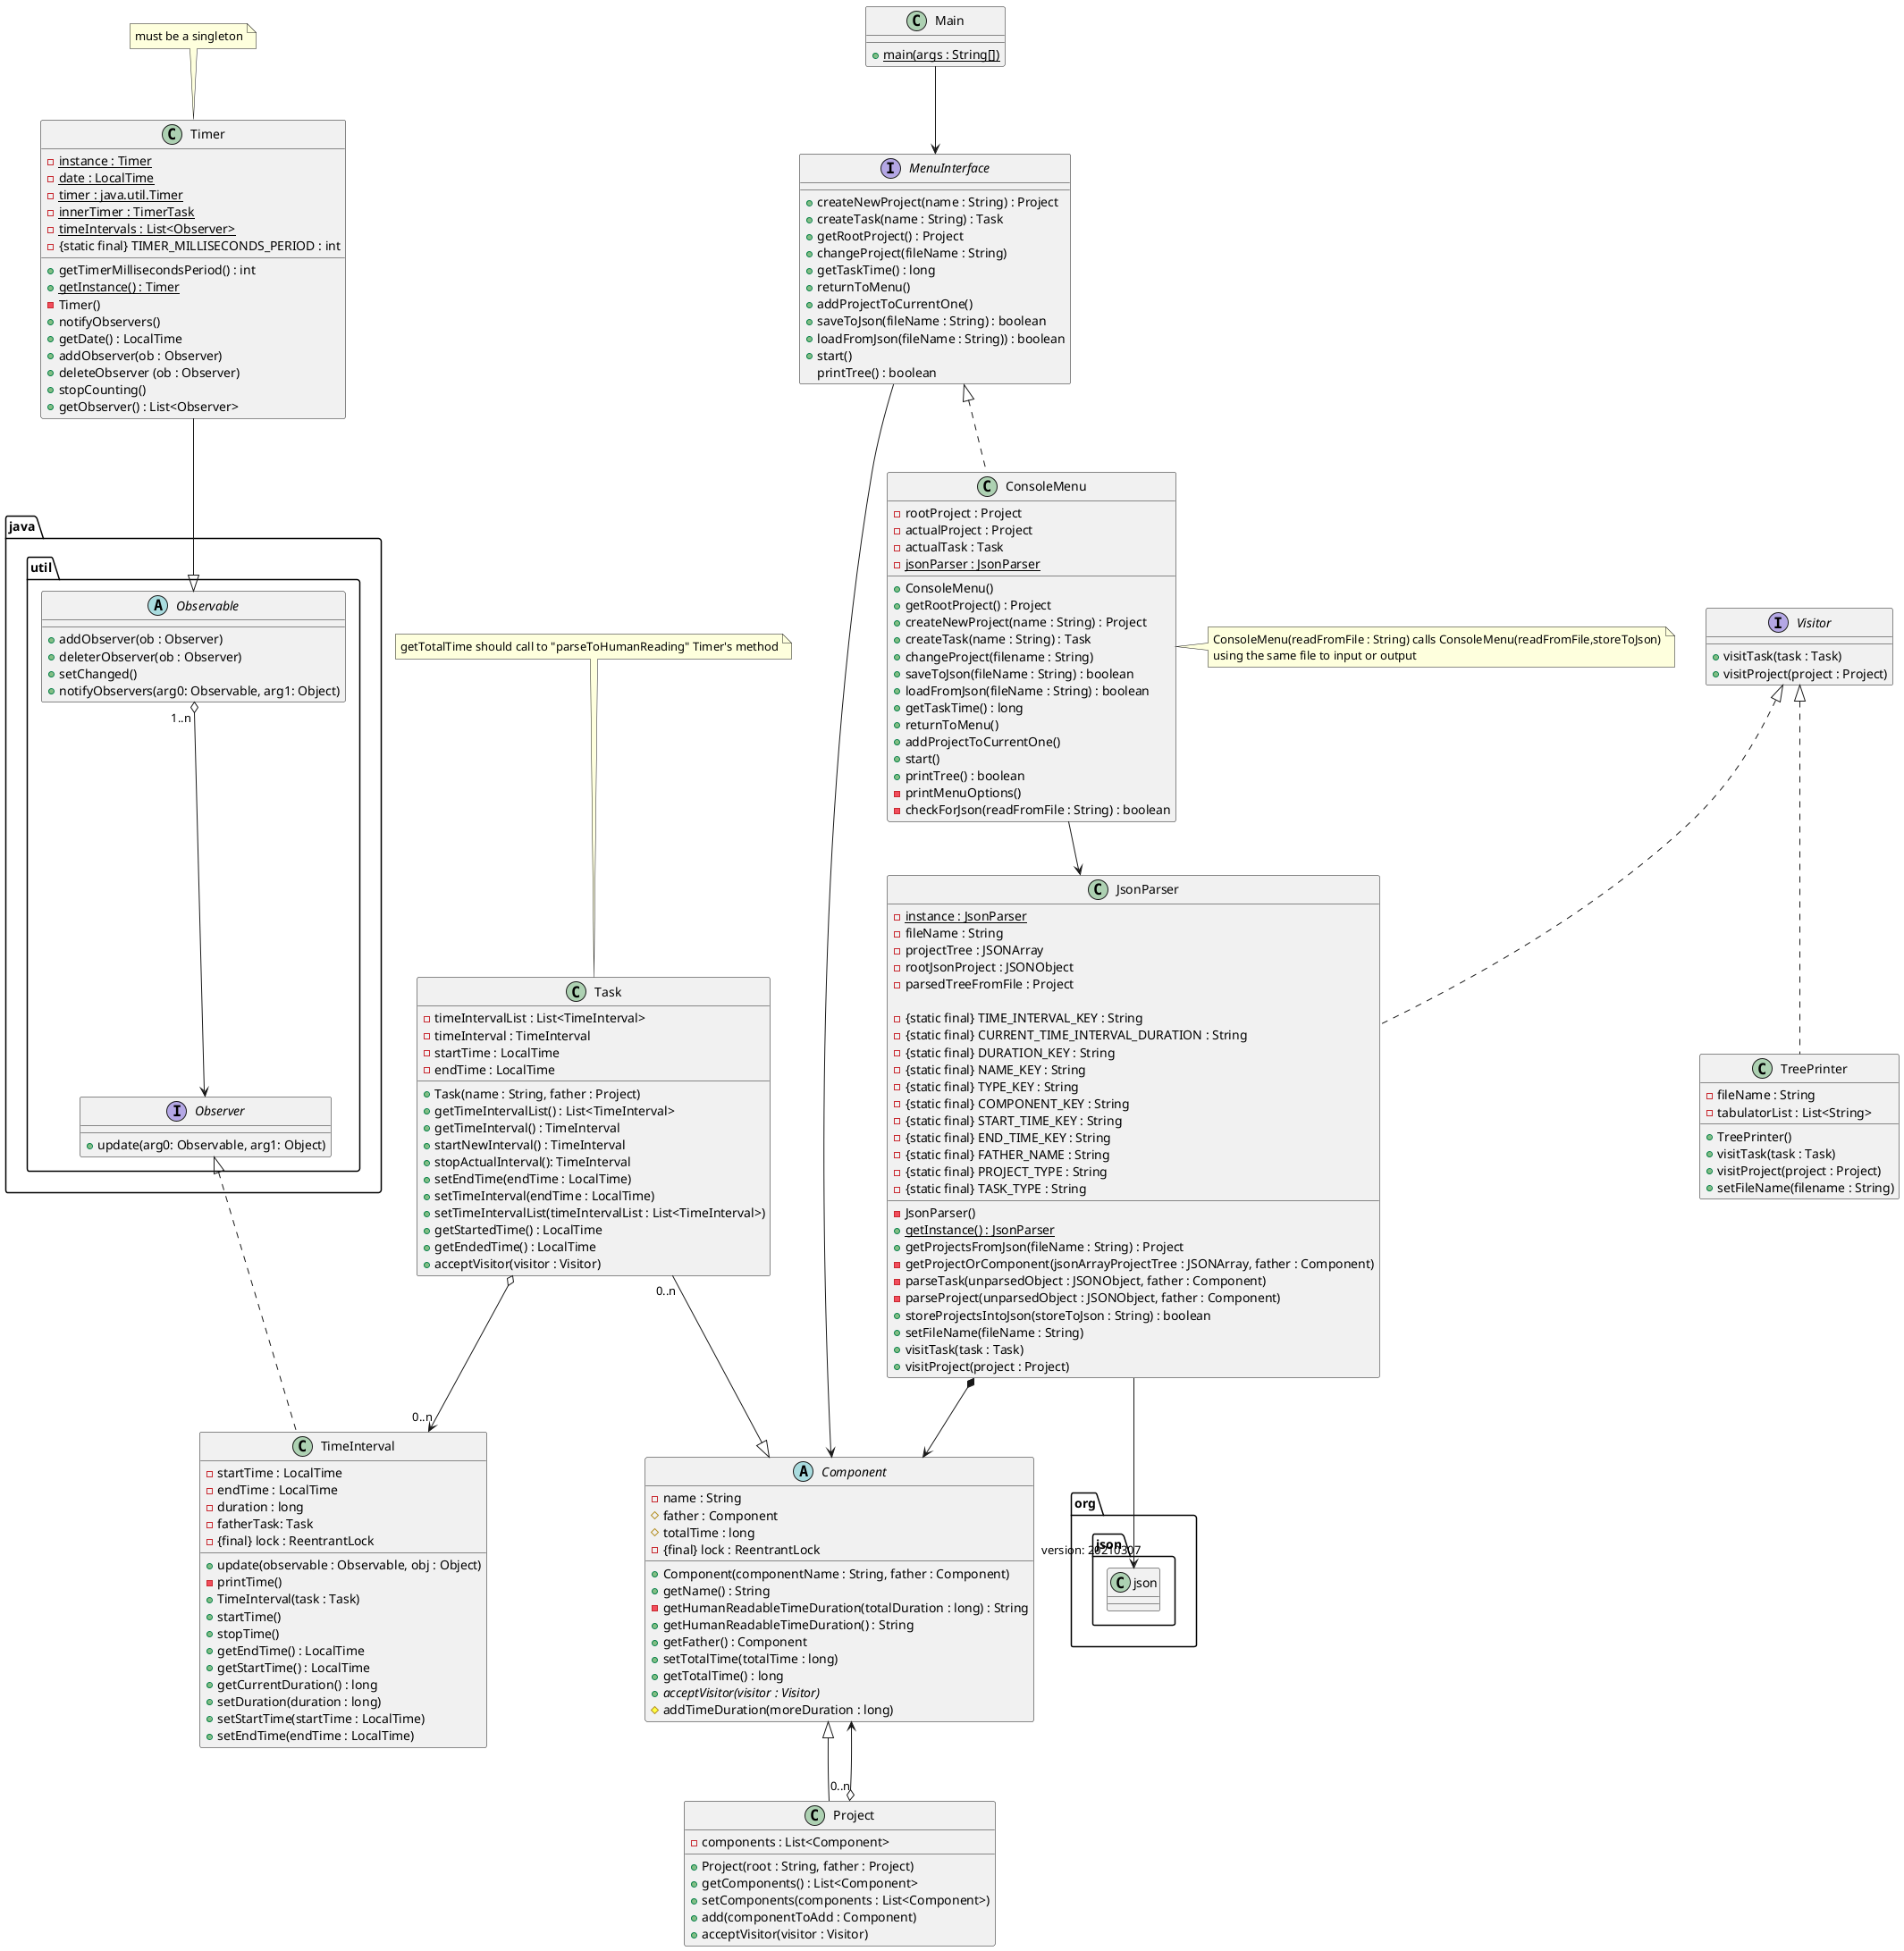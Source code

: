 @startuml
abstract class Component {
    - name : String
    # father : Component
    # totalTime : long
    - {final} lock : ReentrantLock

    + Component(componentName : String, father : Component)
    + getName() : String
    - getHumanReadableTimeDuration(totalDuration : long) : String
    + getHumanReadableTimeDuration() : String
    + getFather() : Component
    + setTotalTime(totalTime : long)
    + getTotalTime() : long
    + {abstract} acceptVisitor(visitor : Visitor)
    # addTimeDuration(moreDuration : long)
}

class TimeInterval implements java.util.Observer {

    - startTime : LocalTime
    - endTime : LocalTime
    - duration : long
    - fatherTask: Task
    -{final} lock : ReentrantLock

    + update(observable : Observable, obj : Object)
    - printTime()
    + TimeInterval(task : Task)
    + startTime()
    + stopTime()
    + getEndTime() : LocalTime
    + getStartTime() : LocalTime
    + getCurrentDuration() : long
    + setDuration(duration : long)
    + setStartTime(startTime : LocalTime)
    + setEndTime(endTime : LocalTime)
}

abstract class java.util.Observable{

    + addObserver(ob : Observer)
    + deleterObserver(ob : Observer)
    + setChanged()
    + notifyObservers(arg0: Observable, arg1: Object)

}

interface java.util.Observer {

    + update(arg0: Observable, arg1: Object)

}

interface Visitor {
    + visitTask(task : Task)
    + visitProject(project : Project)
}


class Project extends Component{

    - components : List<Component>

    + Project(root : String, father : Project)
    + getComponents() : List<Component>
    + setComponents(components : List<Component>)
    + add(componentToAdd : Component)
    + acceptVisitor(visitor : Visitor)


}

class Task {

    - timeIntervalList : List<TimeInterval>
    - timeInterval : TimeInterval
    - startTime : LocalTime
    - endTime : LocalTime

    + Task(name : String, father : Project)
    + getTimeIntervalList() : List<TimeInterval>
    + getTimeInterval() : TimeInterval
    + startNewInterval() : TimeInterval
    + stopActualInterval(): TimeInterval
    + setEndTime(endTime : LocalTime)
    + setTimeInterval(endTime : LocalTime)
    + setTimeIntervalList(timeIntervalList : List<TimeInterval>)
    + getStartedTime() : LocalTime
    + getEndedTime() : LocalTime
    + acceptVisitor(visitor : Visitor)

}



class Timer {

    - {static} instance : Timer
    - {static} date : LocalTime
    - {static} timer : java.util.Timer
    - {static} innerTimer : TimerTask
    - {static} timeIntervals : List<Observer>
    - {static final} TIMER_MILLISECONDS_PERIOD : int

    + getTimerMillisecondsPeriod() : int
    + {static} getInstance() : Timer
    - Timer()
    + notifyObservers()
    + getDate() : LocalTime
    + addObserver(ob : Observer)
    + deleteObserver (ob : Observer)
    + stopCounting()
    + getObserver() : List<Observer>

}

class JsonParser implements Visitor{
    - {static} instance : JsonParser
    - fileName : String
    - projectTree : JSONArray
    - rootJsonProject : JSONObject
    - parsedTreeFromFile : Project

    - {static final} TIME_INTERVAL_KEY : String
    - {static final} CURRENT_TIME_INTERVAL_DURATION : String
    - {static final} DURATION_KEY : String
    - {static final} NAME_KEY : String
    - {static final} TYPE_KEY : String
    - {static final} COMPONENT_KEY : String
    - {static final} START_TIME_KEY : String
    - {static final} END_TIME_KEY : String
    - {static final} FATHER_NAME : String
    - {static final} PROJECT_TYPE : String
    - {static final} TASK_TYPE : String

    - JsonParser()
    + {static} getInstance() : JsonParser
    + getProjectsFromJson(fileName : String) : Project
    - getProjectOrComponent(jsonArrayProjectTree : JSONArray, father : Component)
    - parseTask(unparsedObject : JSONObject, father : Component)
    - parseProject(unparsedObject : JSONObject, father : Component)
    + storeProjectsIntoJson(storeToJson : String) : boolean
    + setFileName(fileName : String)
    + visitTask(task : Task)
    + visitProject(project : Project)
}

class TreePrinter implements Visitor{
    - fileName : String
    - tabulatorList : List<String>

    + TreePrinter()
    + visitTask(task : Task)
    + visitProject(project : Project)
    + setFileName(filename : String)
}

class Main {
    + {static} main(args : String[])
}

interface MenuInterface {
    + createNewProject(name : String) : Project
    + createTask(name : String) : Task
    + getRootProject() : Project
    + changeProject(fileName : String)
    + getTaskTime() : long
    + returnToMenu()
    + addProjectToCurrentOne()
    + saveToJson(fileName : String) : boolean
    + loadFromJson(fileName : String)) : boolean
    + start()
    printTree() : boolean
}


class ConsoleMenu implements MenuInterface {

    - rootProject : Project
    - actualProject : Project
    - actualTask : Task
    - {static} jsonParser : JsonParser

    + ConsoleMenu()
    + getRootProject() : Project
    + createNewProject(name : String) : Project
    + createTask(name : String) : Task
    + changeProject(filename : String)
    + saveToJson(fileName : String) : boolean
    + loadFromJson(fileName : String) : boolean
    + getTaskTime() : long
    + returnToMenu()
    + addProjectToCurrentOne()
    + start()
    + printTree() : boolean
    - printMenuOptions()
    - checkForJson(readFromFile : String) : boolean
}

note top of Task {
    getTotalTime should call to "parseToHumanReading" Timer's method
}

note top of Timer {
    must be a singleton
}

note right of ConsoleMenu {
    ConsoleMenu(readFromFile : String) calls ConsoleMenu(readFromFile,storeToJson)
    using the same file to input or output
}

Main --> MenuInterface
ConsoleMenu --> JsonParser
JsonParser --> "version: 20210307" org.json.json
JsonParser *--> Component
Project "0..n" o--> Component
MenuInterface --> Component
Task o--> "0..n" TimeInterval
Task "0..n" --|> Component
java.util.Observable "1..n " o--> java.util.Observer
Timer --|> java.util.Observable

@enduml